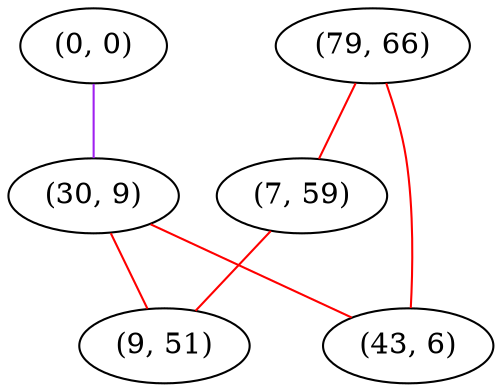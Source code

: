 graph "" {
"(0, 0)";
"(79, 66)";
"(7, 59)";
"(30, 9)";
"(9, 51)";
"(43, 6)";
"(0, 0)" -- "(30, 9)"  [color=purple, key=0, weight=4];
"(79, 66)" -- "(7, 59)"  [color=red, key=0, weight=1];
"(79, 66)" -- "(43, 6)"  [color=red, key=0, weight=1];
"(7, 59)" -- "(9, 51)"  [color=red, key=0, weight=1];
"(30, 9)" -- "(9, 51)"  [color=red, key=0, weight=1];
"(30, 9)" -- "(43, 6)"  [color=red, key=0, weight=1];
}
